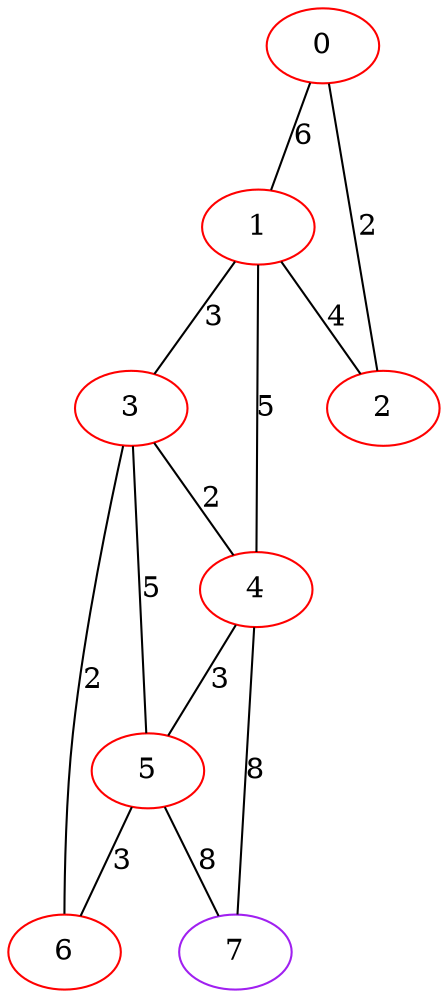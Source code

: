 graph "" {
0 [color=red, weight=1];
1 [color=red, weight=1];
2 [color=red, weight=1];
3 [color=red, weight=1];
4 [color=red, weight=1];
5 [color=red, weight=1];
6 [color=red, weight=1];
7 [color=purple, weight=4];
0 -- 1  [key=0, label=6];
0 -- 2  [key=0, label=2];
1 -- 2  [key=0, label=4];
1 -- 3  [key=0, label=3];
1 -- 4  [key=0, label=5];
3 -- 4  [key=0, label=2];
3 -- 5  [key=0, label=5];
3 -- 6  [key=0, label=2];
4 -- 5  [key=0, label=3];
4 -- 7  [key=0, label=8];
5 -- 6  [key=0, label=3];
5 -- 7  [key=0, label=8];
}
